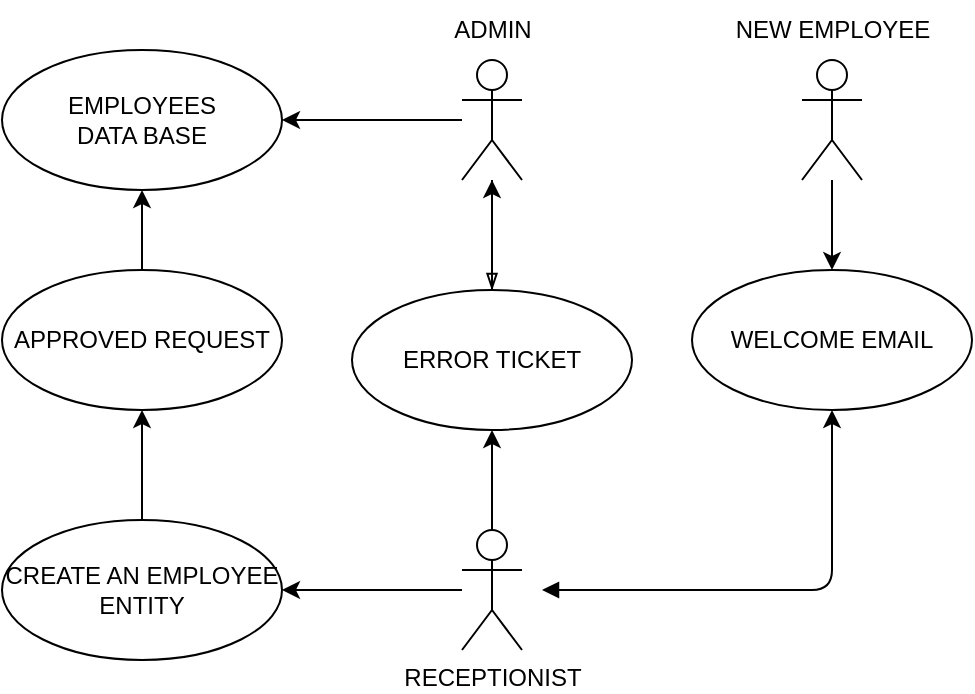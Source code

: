 <mxfile>
    <diagram id="gcrgR1-wDAV2RnTJNTYt" name="Page-1">
        <mxGraphModel dx="906" dy="599" grid="1" gridSize="10" guides="1" tooltips="1" connect="1" arrows="1" fold="1" page="1" pageScale="1" pageWidth="1100" pageHeight="1700" math="0" shadow="0">
            <root>
                <mxCell id="0"/>
                <mxCell id="1" parent="0"/>
                <mxCell id="20" value="" style="edgeStyle=none;html=1;" parent="1" source="2" target="5" edge="1">
                    <mxGeometry relative="1" as="geometry"/>
                </mxCell>
                <mxCell id="27" value="" style="edgeStyle=none;html=1;endArrow=blockThin;endFill=0;" parent="1" source="2" target="24" edge="1">
                    <mxGeometry relative="1" as="geometry"/>
                </mxCell>
                <mxCell id="2" value="" style="shape=umlActor;verticalLabelPosition=bottom;verticalAlign=top;html=1;" parent="1" vertex="1">
                    <mxGeometry x="310" y="110" width="30" height="60" as="geometry"/>
                </mxCell>
                <mxCell id="5" value="EMPLOYEES&lt;br&gt;DATA BASE" style="ellipse;whiteSpace=wrap;html=1;" parent="1" vertex="1">
                    <mxGeometry x="80" y="105" width="140" height="70" as="geometry"/>
                </mxCell>
                <mxCell id="17" value="" style="edgeStyle=none;html=1;" parent="1" source="7" target="10" edge="1">
                    <mxGeometry relative="1" as="geometry"/>
                </mxCell>
                <mxCell id="25" value="" style="edgeStyle=none;html=1;" parent="1" source="7" target="24" edge="1">
                    <mxGeometry relative="1" as="geometry"/>
                </mxCell>
                <mxCell id="7" value="RECEPTIONIST" style="shape=umlActor;verticalLabelPosition=bottom;verticalAlign=top;html=1;" parent="1" vertex="1">
                    <mxGeometry x="310" y="345" width="30" height="60" as="geometry"/>
                </mxCell>
                <mxCell id="12" value="" style="edgeStyle=none;html=1;" parent="1" source="10" target="11" edge="1">
                    <mxGeometry relative="1" as="geometry"/>
                </mxCell>
                <mxCell id="10" value="CREATE AN EMPLOYEE ENTITY" style="ellipse;whiteSpace=wrap;html=1;" parent="1" vertex="1">
                    <mxGeometry x="80" y="340" width="140" height="70" as="geometry"/>
                </mxCell>
                <mxCell id="13" value="" style="edgeStyle=none;html=1;" parent="1" source="11" target="5" edge="1">
                    <mxGeometry relative="1" as="geometry"/>
                </mxCell>
                <mxCell id="11" value="APPROVED REQUEST" style="ellipse;whiteSpace=wrap;html=1;" parent="1" vertex="1">
                    <mxGeometry x="80" y="215" width="140" height="70" as="geometry"/>
                </mxCell>
                <mxCell id="21" value="" style="edgeStyle=none;html=1;" parent="1" source="18" target="19" edge="1">
                    <mxGeometry relative="1" as="geometry"/>
                </mxCell>
                <mxCell id="18" value="" style="shape=umlActor;verticalLabelPosition=bottom;verticalAlign=top;html=1;" parent="1" vertex="1">
                    <mxGeometry x="480" y="110" width="30" height="60" as="geometry"/>
                </mxCell>
                <mxCell id="19" value="WELCOME EMAIL" style="ellipse;whiteSpace=wrap;html=1;" parent="1" vertex="1">
                    <mxGeometry x="425" y="215" width="140" height="70" as="geometry"/>
                </mxCell>
                <mxCell id="26" value="" style="edgeStyle=none;html=1;" parent="1" source="24" target="2" edge="1">
                    <mxGeometry relative="1" as="geometry"/>
                </mxCell>
                <mxCell id="24" value="ERROR TICKET" style="ellipse;whiteSpace=wrap;html=1;" parent="1" vertex="1">
                    <mxGeometry x="255" y="225" width="140" height="70" as="geometry"/>
                </mxCell>
                <mxCell id="28" value="ADMIN" style="text;html=1;align=center;verticalAlign=middle;resizable=0;points=[];autosize=1;strokeColor=none;fillColor=none;" parent="1" vertex="1">
                    <mxGeometry x="295" y="80" width="60" height="30" as="geometry"/>
                </mxCell>
                <mxCell id="22" style="edgeStyle=none;html=1;entryX=0.5;entryY=1;entryDx=0;entryDy=0;rounded=1;shadow=0;startArrow=block;startFill=1;" parent="1" target="19" edge="1">
                    <mxGeometry relative="1" as="geometry">
                        <mxPoint x="500" y="365" as="targetPoint"/>
                        <mxPoint x="350" y="375" as="sourcePoint"/>
                        <Array as="points">
                            <mxPoint x="495" y="375"/>
                        </Array>
                    </mxGeometry>
                </mxCell>
                <mxCell id="29" value="NEW EMPLOYEE" style="text;html=1;align=center;verticalAlign=middle;resizable=0;points=[];autosize=1;strokeColor=none;fillColor=none;" parent="1" vertex="1">
                    <mxGeometry x="435" y="80" width="120" height="30" as="geometry"/>
                </mxCell>
            </root>
        </mxGraphModel>
    </diagram>
</mxfile>